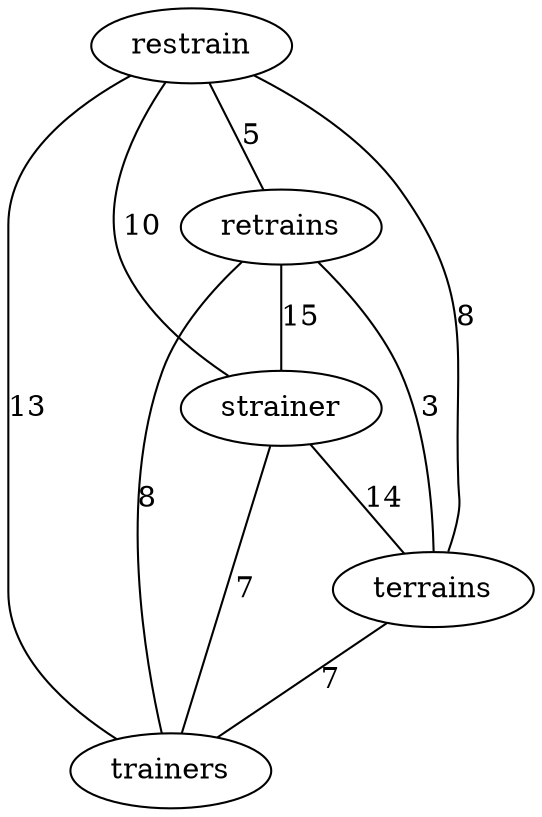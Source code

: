 graph {
	restrain -- retrains [ label="5" ];
	restrain -- strainer [ label="10" ];
	restrain -- terrains [ label="8" ];
	restrain -- trainers [ label="13" ];
	retrains -- strainer [ label="15" ];
	retrains -- terrains [ label="3" ];
	retrains -- trainers [ label="8" ];
	strainer -- terrains [ label="14" ];
	strainer -- trainers [ label="7" ];
	terrains -- trainers [ label="7" ];
}